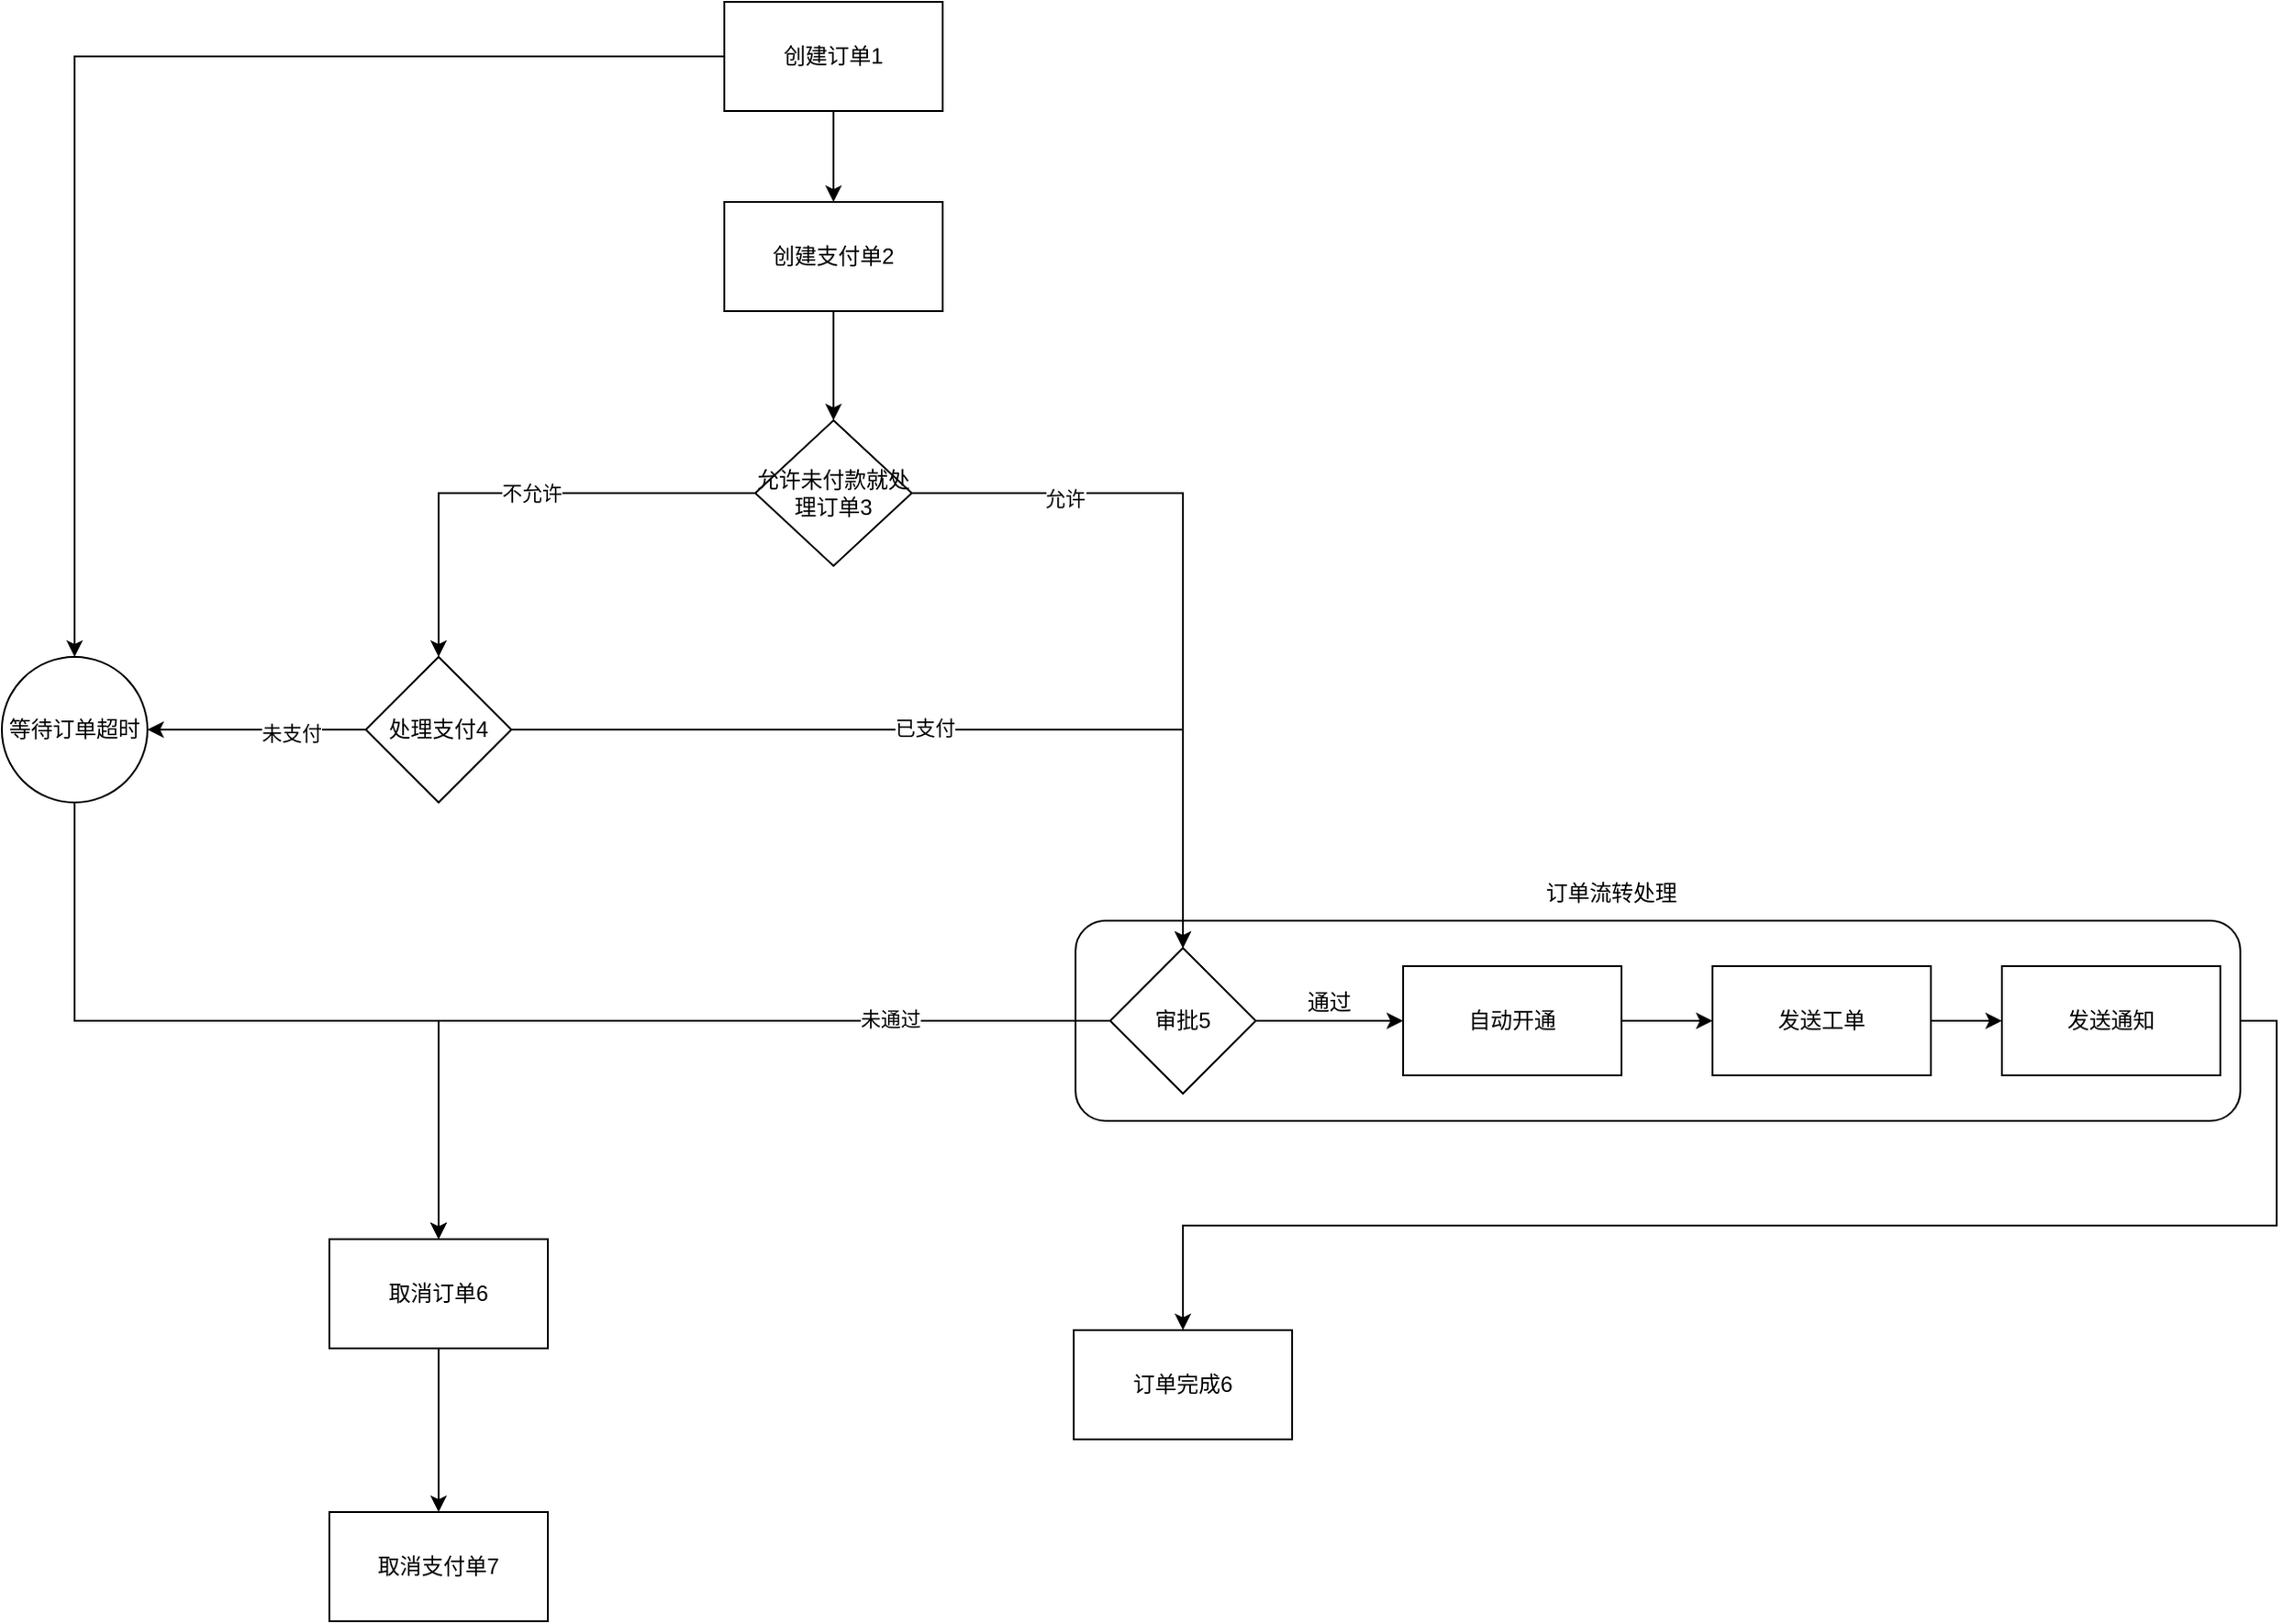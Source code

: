 <mxfile version="17.4.6" type="github">
  <diagram id="qAV7Hk5HO-pPotjD1KQM" name="Page-1">
    <mxGraphModel dx="2500" dy="895" grid="1" gridSize="10" guides="1" tooltips="1" connect="1" arrows="1" fold="1" page="1" pageScale="1" pageWidth="827" pageHeight="1169" math="0" shadow="0">
      <root>
        <mxCell id="0" />
        <mxCell id="1" parent="0" />
        <mxCell id="cph8-ptWGheT9YDBa9sX-48" style="edgeStyle=orthogonalEdgeStyle;rounded=0;orthogonalLoop=1;jettySize=auto;html=1;exitX=1;exitY=0.5;exitDx=0;exitDy=0;" edge="1" parent="1" source="cph8-ptWGheT9YDBa9sX-36" target="cph8-ptWGheT9YDBa9sX-47">
          <mxGeometry relative="1" as="geometry" />
        </mxCell>
        <mxCell id="cph8-ptWGheT9YDBa9sX-36" value="" style="rounded=1;whiteSpace=wrap;html=1;glass=0;sketch=0;" vertex="1" parent="1">
          <mxGeometry x="550" y="535" width="640" height="110" as="geometry" />
        </mxCell>
        <mxCell id="cph8-ptWGheT9YDBa9sX-19" style="edgeStyle=orthogonalEdgeStyle;rounded=0;orthogonalLoop=1;jettySize=auto;html=1;exitX=0.5;exitY=1;exitDx=0;exitDy=0;entryX=0.5;entryY=0;entryDx=0;entryDy=0;" edge="1" parent="1" source="cph8-ptWGheT9YDBa9sX-1" target="cph8-ptWGheT9YDBa9sX-2">
          <mxGeometry relative="1" as="geometry" />
        </mxCell>
        <mxCell id="cph8-ptWGheT9YDBa9sX-31" style="edgeStyle=orthogonalEdgeStyle;rounded=0;orthogonalLoop=1;jettySize=auto;html=1;exitX=0;exitY=0.5;exitDx=0;exitDy=0;" edge="1" parent="1" source="cph8-ptWGheT9YDBa9sX-1" target="cph8-ptWGheT9YDBa9sX-29">
          <mxGeometry relative="1" as="geometry" />
        </mxCell>
        <mxCell id="cph8-ptWGheT9YDBa9sX-1" value="创建订单1" style="rounded=0;whiteSpace=wrap;html=1;" vertex="1" parent="1">
          <mxGeometry x="357" y="30" width="120" height="60" as="geometry" />
        </mxCell>
        <mxCell id="cph8-ptWGheT9YDBa9sX-20" style="edgeStyle=orthogonalEdgeStyle;rounded=0;orthogonalLoop=1;jettySize=auto;html=1;exitX=0.5;exitY=1;exitDx=0;exitDy=0;entryX=0.5;entryY=0;entryDx=0;entryDy=0;" edge="1" parent="1" source="cph8-ptWGheT9YDBa9sX-2" target="cph8-ptWGheT9YDBa9sX-3">
          <mxGeometry relative="1" as="geometry" />
        </mxCell>
        <mxCell id="cph8-ptWGheT9YDBa9sX-2" value="创建支付单2" style="rounded=0;whiteSpace=wrap;html=1;" vertex="1" parent="1">
          <mxGeometry x="357" y="140" width="120" height="60" as="geometry" />
        </mxCell>
        <mxCell id="cph8-ptWGheT9YDBa9sX-5" style="edgeStyle=orthogonalEdgeStyle;rounded=0;orthogonalLoop=1;jettySize=auto;html=1;exitX=0;exitY=0.5;exitDx=0;exitDy=0;" edge="1" parent="1" source="cph8-ptWGheT9YDBa9sX-3">
          <mxGeometry relative="1" as="geometry">
            <mxPoint x="200" y="390" as="targetPoint" />
            <Array as="points">
              <mxPoint x="200" y="300" />
            </Array>
          </mxGeometry>
        </mxCell>
        <mxCell id="cph8-ptWGheT9YDBa9sX-7" value="不允许" style="edgeLabel;html=1;align=center;verticalAlign=middle;resizable=0;points=[];" vertex="1" connectable="0" parent="cph8-ptWGheT9YDBa9sX-5">
          <mxGeometry x="-0.068" relative="1" as="geometry">
            <mxPoint as="offset" />
          </mxGeometry>
        </mxCell>
        <mxCell id="cph8-ptWGheT9YDBa9sX-49" style="edgeStyle=orthogonalEdgeStyle;rounded=0;orthogonalLoop=1;jettySize=auto;html=1;exitX=1;exitY=0.5;exitDx=0;exitDy=0;entryX=0.5;entryY=0;entryDx=0;entryDy=0;" edge="1" parent="1" source="cph8-ptWGheT9YDBa9sX-3" target="cph8-ptWGheT9YDBa9sX-38">
          <mxGeometry relative="1" as="geometry" />
        </mxCell>
        <mxCell id="cph8-ptWGheT9YDBa9sX-52" value="允许" style="edgeLabel;html=1;align=center;verticalAlign=middle;resizable=0;points=[];" vertex="1" connectable="0" parent="cph8-ptWGheT9YDBa9sX-49">
          <mxGeometry x="-0.578" y="-3" relative="1" as="geometry">
            <mxPoint as="offset" />
          </mxGeometry>
        </mxCell>
        <mxCell id="cph8-ptWGheT9YDBa9sX-3" value="允许未付款就处理订单3" style="rhombus;whiteSpace=wrap;html=1;" vertex="1" parent="1">
          <mxGeometry x="374" y="260" width="86" height="80" as="geometry" />
        </mxCell>
        <mxCell id="cph8-ptWGheT9YDBa9sX-22" style="edgeStyle=orthogonalEdgeStyle;rounded=0;orthogonalLoop=1;jettySize=auto;html=1;exitX=1;exitY=0.5;exitDx=0;exitDy=0;entryX=0;entryY=0.5;entryDx=0;entryDy=0;" edge="1" parent="1" source="cph8-ptWGheT9YDBa9sX-12" target="cph8-ptWGheT9YDBa9sX-13">
          <mxGeometry relative="1" as="geometry" />
        </mxCell>
        <mxCell id="cph8-ptWGheT9YDBa9sX-12" value="自动开通" style="rounded=0;whiteSpace=wrap;html=1;" vertex="1" parent="1">
          <mxGeometry x="730" y="560" width="120" height="60" as="geometry" />
        </mxCell>
        <mxCell id="cph8-ptWGheT9YDBa9sX-23" style="edgeStyle=orthogonalEdgeStyle;rounded=0;orthogonalLoop=1;jettySize=auto;html=1;exitX=1;exitY=0.5;exitDx=0;exitDy=0;entryX=0;entryY=0.5;entryDx=0;entryDy=0;" edge="1" parent="1" source="cph8-ptWGheT9YDBa9sX-13" target="cph8-ptWGheT9YDBa9sX-14">
          <mxGeometry relative="1" as="geometry" />
        </mxCell>
        <mxCell id="cph8-ptWGheT9YDBa9sX-13" value="发送工单" style="rounded=0;whiteSpace=wrap;html=1;" vertex="1" parent="1">
          <mxGeometry x="900" y="560" width="120" height="60" as="geometry" />
        </mxCell>
        <mxCell id="cph8-ptWGheT9YDBa9sX-14" value="发送通知" style="rounded=0;whiteSpace=wrap;html=1;" vertex="1" parent="1">
          <mxGeometry x="1059" y="560" width="120" height="60" as="geometry" />
        </mxCell>
        <mxCell id="cph8-ptWGheT9YDBa9sX-56" style="edgeStyle=orthogonalEdgeStyle;rounded=0;orthogonalLoop=1;jettySize=auto;html=1;exitX=0.5;exitY=1;exitDx=0;exitDy=0;" edge="1" parent="1" source="cph8-ptWGheT9YDBa9sX-17" target="cph8-ptWGheT9YDBa9sX-54">
          <mxGeometry relative="1" as="geometry" />
        </mxCell>
        <mxCell id="cph8-ptWGheT9YDBa9sX-17" value="取消订单6" style="rounded=0;whiteSpace=wrap;html=1;" vertex="1" parent="1">
          <mxGeometry x="140" y="710" width="120" height="60" as="geometry" />
        </mxCell>
        <mxCell id="cph8-ptWGheT9YDBa9sX-30" style="edgeStyle=orthogonalEdgeStyle;rounded=0;orthogonalLoop=1;jettySize=auto;html=1;exitX=0;exitY=0.5;exitDx=0;exitDy=0;" edge="1" parent="1" source="cph8-ptWGheT9YDBa9sX-18" target="cph8-ptWGheT9YDBa9sX-29">
          <mxGeometry relative="1" as="geometry" />
        </mxCell>
        <mxCell id="cph8-ptWGheT9YDBa9sX-33" value="未支付" style="edgeLabel;html=1;align=center;verticalAlign=middle;resizable=0;points=[];" vertex="1" connectable="0" parent="cph8-ptWGheT9YDBa9sX-30">
          <mxGeometry x="-0.317" y="2" relative="1" as="geometry">
            <mxPoint as="offset" />
          </mxGeometry>
        </mxCell>
        <mxCell id="cph8-ptWGheT9YDBa9sX-50" style="edgeStyle=orthogonalEdgeStyle;rounded=0;orthogonalLoop=1;jettySize=auto;html=1;exitX=1;exitY=0.5;exitDx=0;exitDy=0;" edge="1" parent="1" source="cph8-ptWGheT9YDBa9sX-18" target="cph8-ptWGheT9YDBa9sX-38">
          <mxGeometry relative="1" as="geometry" />
        </mxCell>
        <mxCell id="cph8-ptWGheT9YDBa9sX-53" value="已支付" style="edgeLabel;html=1;align=center;verticalAlign=middle;resizable=0;points=[];" vertex="1" connectable="0" parent="cph8-ptWGheT9YDBa9sX-50">
          <mxGeometry x="-0.071" y="1" relative="1" as="geometry">
            <mxPoint as="offset" />
          </mxGeometry>
        </mxCell>
        <mxCell id="cph8-ptWGheT9YDBa9sX-18" value="&lt;span&gt;处理支付4&lt;/span&gt;" style="rhombus;whiteSpace=wrap;html=1;" vertex="1" parent="1">
          <mxGeometry x="160" y="390" width="80" height="80" as="geometry" />
        </mxCell>
        <mxCell id="cph8-ptWGheT9YDBa9sX-32" style="edgeStyle=orthogonalEdgeStyle;rounded=0;orthogonalLoop=1;jettySize=auto;html=1;exitX=0.5;exitY=1;exitDx=0;exitDy=0;" edge="1" parent="1" source="cph8-ptWGheT9YDBa9sX-29" target="cph8-ptWGheT9YDBa9sX-17">
          <mxGeometry relative="1" as="geometry" />
        </mxCell>
        <mxCell id="cph8-ptWGheT9YDBa9sX-29" value="等待订单超时" style="ellipse;whiteSpace=wrap;html=1;aspect=fixed;" vertex="1" parent="1">
          <mxGeometry x="-40" y="390" width="80" height="80" as="geometry" />
        </mxCell>
        <mxCell id="cph8-ptWGheT9YDBa9sX-37" value="订单流转处理" style="text;html=1;align=center;verticalAlign=middle;resizable=0;points=[];autosize=1;strokeColor=none;fillColor=none;" vertex="1" parent="1">
          <mxGeometry x="799" y="510" width="90" height="20" as="geometry" />
        </mxCell>
        <mxCell id="cph8-ptWGheT9YDBa9sX-43" style="edgeStyle=orthogonalEdgeStyle;rounded=0;orthogonalLoop=1;jettySize=auto;html=1;exitX=0;exitY=0.5;exitDx=0;exitDy=0;entryX=0.5;entryY=0;entryDx=0;entryDy=0;" edge="1" parent="1" source="cph8-ptWGheT9YDBa9sX-38" target="cph8-ptWGheT9YDBa9sX-17">
          <mxGeometry relative="1" as="geometry" />
        </mxCell>
        <mxCell id="cph8-ptWGheT9YDBa9sX-44" value="未通过" style="edgeLabel;html=1;align=center;verticalAlign=middle;resizable=0;points=[];" vertex="1" connectable="0" parent="cph8-ptWGheT9YDBa9sX-43">
          <mxGeometry x="-0.504" y="-1" relative="1" as="geometry">
            <mxPoint as="offset" />
          </mxGeometry>
        </mxCell>
        <mxCell id="cph8-ptWGheT9YDBa9sX-45" style="edgeStyle=orthogonalEdgeStyle;rounded=0;orthogonalLoop=1;jettySize=auto;html=1;exitX=1;exitY=0.5;exitDx=0;exitDy=0;entryX=0;entryY=0.5;entryDx=0;entryDy=0;" edge="1" parent="1" source="cph8-ptWGheT9YDBa9sX-38" target="cph8-ptWGheT9YDBa9sX-12">
          <mxGeometry relative="1" as="geometry">
            <Array as="points">
              <mxPoint x="679" y="590" />
              <mxPoint x="679" y="590" />
            </Array>
          </mxGeometry>
        </mxCell>
        <mxCell id="cph8-ptWGheT9YDBa9sX-38" value="审批5" style="rhombus;whiteSpace=wrap;html=1;rounded=0;" vertex="1" parent="1">
          <mxGeometry x="569" y="550" width="80" height="80" as="geometry" />
        </mxCell>
        <mxCell id="cph8-ptWGheT9YDBa9sX-46" value="通过" style="text;html=1;align=center;verticalAlign=middle;resizable=0;points=[];autosize=1;strokeColor=none;fillColor=none;" vertex="1" parent="1">
          <mxGeometry x="669" y="570" width="40" height="20" as="geometry" />
        </mxCell>
        <mxCell id="cph8-ptWGheT9YDBa9sX-47" value="订单完成6" style="rounded=0;whiteSpace=wrap;html=1;glass=0;sketch=0;" vertex="1" parent="1">
          <mxGeometry x="549" y="760" width="120" height="60" as="geometry" />
        </mxCell>
        <mxCell id="cph8-ptWGheT9YDBa9sX-54" value="取消支付单7" style="rounded=0;whiteSpace=wrap;html=1;glass=0;sketch=0;" vertex="1" parent="1">
          <mxGeometry x="140" y="860" width="120" height="60" as="geometry" />
        </mxCell>
      </root>
    </mxGraphModel>
  </diagram>
</mxfile>
